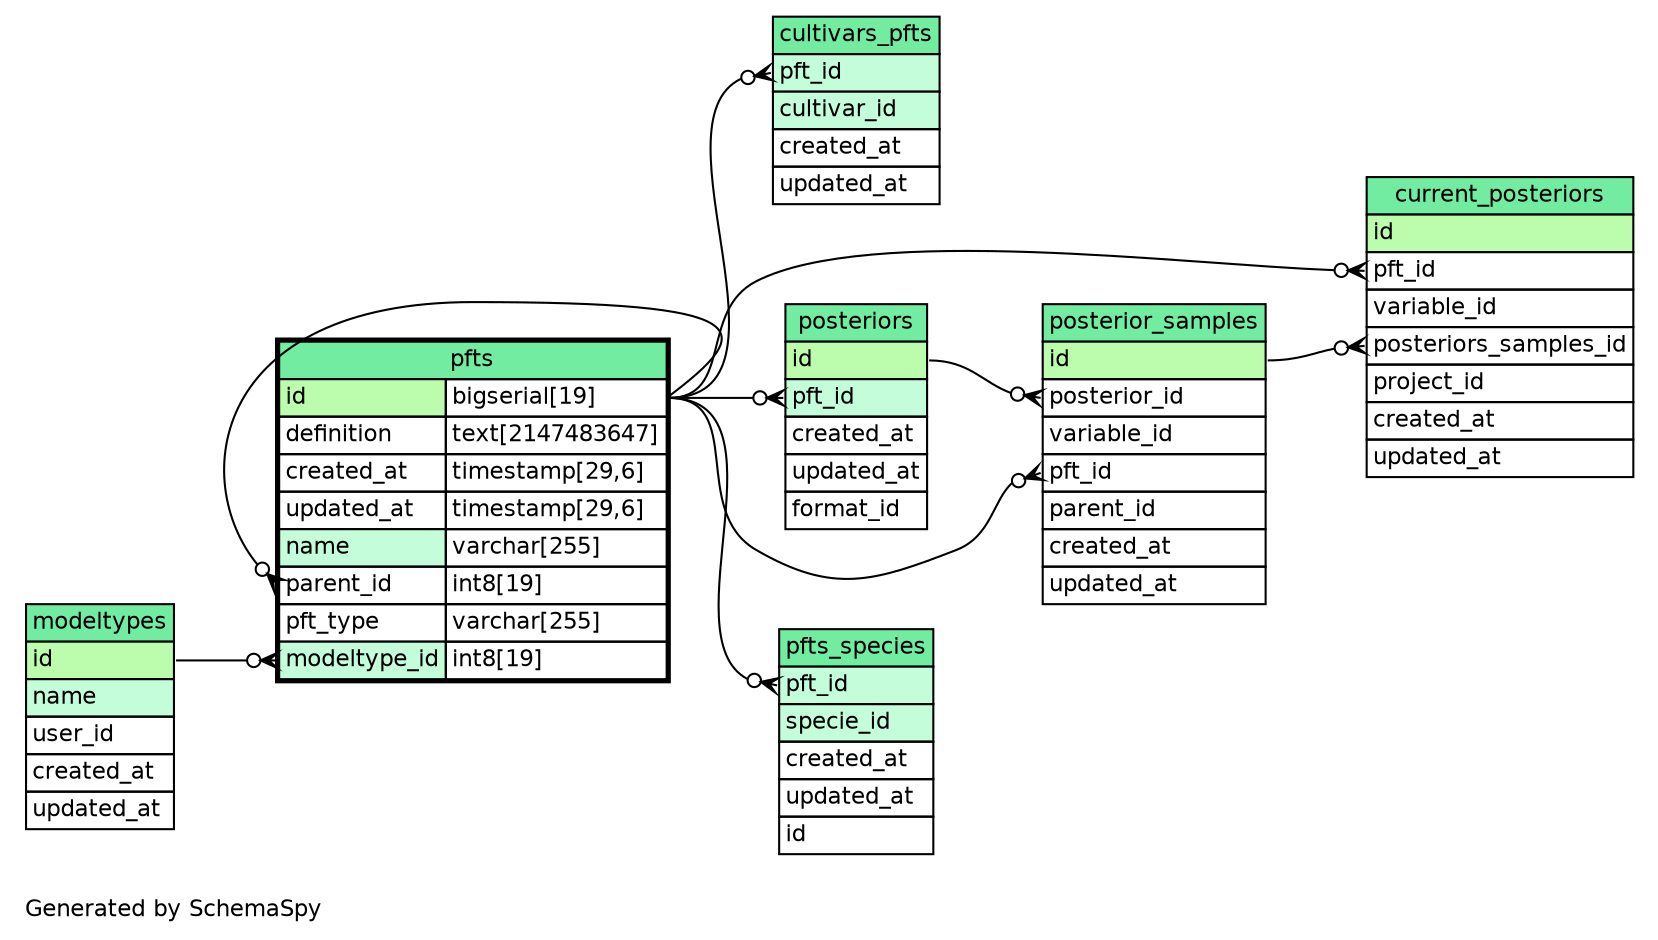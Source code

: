 // dot 2.36.0 on Mac OS X 10.10.1
// SchemaSpy rev Unknown
digraph "oneDegreeRelationshipsDiagram" {
  graph [
    rankdir="RL"
    bgcolor="#ffffff"
    label="\nGenerated by SchemaSpy"
    labeljust="l"
    nodesep="0.18"
    ranksep="0.46"
    fontname="Helvetica"
    fontsize="11"
  ];
  node [
    fontname="Helvetica"
    fontsize="11"
    shape="plaintext"
  ];
  edge [
    arrowsize="0.8"
  ];
  "cultivars_pfts":"pft_id":w -> "pfts":"id.type":e [arrowhead=none dir=back arrowtail=crowodot];
  "current_posteriors":"pft_id":w -> "pfts":"id.type":e [arrowhead=none dir=back arrowtail=crowodot];
  "current_posteriors":"posteriors_samples_id":w -> "posterior_samples":"id":e [arrowhead=none dir=back arrowtail=crowodot];
  "pfts":"modeltype_id":w -> "modeltypes":"id":e [arrowhead=none dir=back arrowtail=crowodot];
  "pfts":"parent_id":w -> "pfts":"id.type":e [arrowhead=none dir=back arrowtail=crowodot];
  "pfts_species":"pft_id":w -> "pfts":"id.type":e [arrowhead=none dir=back arrowtail=crowodot];
  "posterior_samples":"pft_id":w -> "pfts":"id.type":e [arrowhead=none dir=back arrowtail=crowodot];
  "posterior_samples":"posterior_id":w -> "posteriors":"id":e [arrowhead=none dir=back arrowtail=crowodot];
  "posteriors":"pft_id":w -> "pfts":"id.type":e [arrowhead=none dir=back arrowtail=crowodot];
  "cultivars_pfts" [
    label=<
    <TABLE BORDER="0" CELLBORDER="1" CELLSPACING="0" BGCOLOR="#FFFFFF">
      <TR><TD COLSPAN="4" BGCOLOR="#72ECA1" ALIGN="CENTER">cultivars_pfts</TD></TR>
      <TR><TD PORT="pft_id" COLSPAN="4" BGCOLOR="#c4fdda !important" ALIGN="LEFT">pft_id</TD></TR>
      <TR><TD PORT="cultivar_id" COLSPAN="4" BGCOLOR="#c4fdda !important" ALIGN="LEFT">cultivar_id</TD></TR>
      <TR><TD PORT="created_at" COLSPAN="4" ALIGN="LEFT">created_at</TD></TR>
      <TR><TD PORT="updated_at" COLSPAN="4" ALIGN="LEFT">updated_at</TD></TR>
    </TABLE>>
    URL="cultivars_pfts.html"
    tooltip="cultivars_pfts"
  ];
  "current_posteriors" [
    label=<
    <TABLE BORDER="0" CELLBORDER="1" CELLSPACING="0" BGCOLOR="#FFFFFF">
      <TR><TD COLSPAN="4" BGCOLOR="#72ECA1" ALIGN="CENTER">current_posteriors</TD></TR>
      <TR><TD PORT="id" COLSPAN="4" BGCOLOR="#bcfdad !important" ALIGN="LEFT">id</TD></TR>
      <TR><TD PORT="pft_id" COLSPAN="4" ALIGN="LEFT">pft_id</TD></TR>
      <TR><TD PORT="variable_id" COLSPAN="4" ALIGN="LEFT">variable_id</TD></TR>
      <TR><TD PORT="posteriors_samples_id" COLSPAN="4" ALIGN="LEFT">posteriors_samples_id</TD></TR>
      <TR><TD PORT="project_id" COLSPAN="4" ALIGN="LEFT">project_id</TD></TR>
      <TR><TD PORT="created_at" COLSPAN="4" ALIGN="LEFT">created_at</TD></TR>
      <TR><TD PORT="updated_at" COLSPAN="4" ALIGN="LEFT">updated_at</TD></TR>
    </TABLE>>
    URL="current_posteriors.html"
    tooltip="current_posteriors"
  ];
  "modeltypes" [
    label=<
    <TABLE BORDER="0" CELLBORDER="1" CELLSPACING="0" BGCOLOR="#FFFFFF">
      <TR><TD COLSPAN="4" BGCOLOR="#72ECA1" ALIGN="CENTER">modeltypes</TD></TR>
      <TR><TD PORT="id" COLSPAN="4" BGCOLOR="#bcfdad !important" ALIGN="LEFT">id</TD></TR>
      <TR><TD PORT="name" COLSPAN="4" BGCOLOR="#c4fdda !important" ALIGN="LEFT">name</TD></TR>
      <TR><TD PORT="user_id" COLSPAN="4" ALIGN="LEFT">user_id</TD></TR>
      <TR><TD PORT="created_at" COLSPAN="4" ALIGN="LEFT">created_at</TD></TR>
      <TR><TD PORT="updated_at" COLSPAN="4" ALIGN="LEFT">updated_at</TD></TR>
    </TABLE>>
    URL="modeltypes.html"
    tooltip="modeltypes"
  ];
  "pfts" [
    label=<
    <TABLE BORDER="2" CELLBORDER="1" CELLSPACING="0" BGCOLOR="#FFFFFF">
      <TR><TD COLSPAN="4" BGCOLOR="#72ECA1" ALIGN="CENTER">pfts</TD></TR>
      <TR><TD PORT="id" COLSPAN="3" BGCOLOR="#bcfdad !important" ALIGN="LEFT">id</TD><TD PORT="id.type" ALIGN="LEFT">bigserial[19]</TD></TR>
      <TR><TD PORT="definition" COLSPAN="3" ALIGN="LEFT">definition</TD><TD PORT="definition.type" ALIGN="LEFT">text[2147483647]</TD></TR>
      <TR><TD PORT="created_at" COLSPAN="3" ALIGN="LEFT">created_at</TD><TD PORT="created_at.type" ALIGN="LEFT">timestamp[29,6]</TD></TR>
      <TR><TD PORT="updated_at" COLSPAN="3" ALIGN="LEFT">updated_at</TD><TD PORT="updated_at.type" ALIGN="LEFT">timestamp[29,6]</TD></TR>
      <TR><TD PORT="name" COLSPAN="3" BGCOLOR="#c4fdda !important" ALIGN="LEFT">name</TD><TD PORT="name.type" ALIGN="LEFT">varchar[255]</TD></TR>
      <TR><TD PORT="parent_id" COLSPAN="3" ALIGN="LEFT">parent_id</TD><TD PORT="parent_id.type" ALIGN="LEFT">int8[19]</TD></TR>
      <TR><TD PORT="pft_type" COLSPAN="3" ALIGN="LEFT">pft_type</TD><TD PORT="pft_type.type" ALIGN="LEFT">varchar[255]</TD></TR>
      <TR><TD PORT="modeltype_id" COLSPAN="3" BGCOLOR="#c4fdda !important" ALIGN="LEFT">modeltype_id</TD><TD PORT="modeltype_id.type" ALIGN="LEFT">int8[19]</TD></TR>
    </TABLE>>
    URL="pfts.html"
    tooltip="pfts"
  ];
  "pfts_species" [
    label=<
    <TABLE BORDER="0" CELLBORDER="1" CELLSPACING="0" BGCOLOR="#FFFFFF">
      <TR><TD COLSPAN="4" BGCOLOR="#72ECA1" ALIGN="CENTER">pfts_species</TD></TR>
      <TR><TD PORT="pft_id" COLSPAN="4" BGCOLOR="#c4fdda !important" ALIGN="LEFT">pft_id</TD></TR>
      <TR><TD PORT="specie_id" COLSPAN="4" BGCOLOR="#c4fdda !important" ALIGN="LEFT">specie_id</TD></TR>
      <TR><TD PORT="created_at" COLSPAN="4" ALIGN="LEFT">created_at</TD></TR>
      <TR><TD PORT="updated_at" COLSPAN="4" ALIGN="LEFT">updated_at</TD></TR>
      <TR><TD PORT="id" COLSPAN="4" ALIGN="LEFT">id</TD></TR>
    </TABLE>>
    URL="pfts_species.html"
    tooltip="pfts_species"
  ];
  "posterior_samples" [
    label=<
    <TABLE BORDER="0" CELLBORDER="1" CELLSPACING="0" BGCOLOR="#FFFFFF">
      <TR><TD COLSPAN="4" BGCOLOR="#72ECA1" ALIGN="CENTER">posterior_samples</TD></TR>
      <TR><TD PORT="id" COLSPAN="4" BGCOLOR="#bcfdad !important" ALIGN="LEFT">id</TD></TR>
      <TR><TD PORT="posterior_id" COLSPAN="4" ALIGN="LEFT">posterior_id</TD></TR>
      <TR><TD PORT="variable_id" COLSPAN="4" ALIGN="LEFT">variable_id</TD></TR>
      <TR><TD PORT="pft_id" COLSPAN="4" ALIGN="LEFT">pft_id</TD></TR>
      <TR><TD PORT="parent_id" COLSPAN="4" ALIGN="LEFT">parent_id</TD></TR>
      <TR><TD PORT="created_at" COLSPAN="4" ALIGN="LEFT">created_at</TD></TR>
      <TR><TD PORT="updated_at" COLSPAN="4" ALIGN="LEFT">updated_at</TD></TR>
    </TABLE>>
    URL="posterior_samples.html"
    tooltip="posterior_samples"
  ];
  "posteriors" [
    label=<
    <TABLE BORDER="0" CELLBORDER="1" CELLSPACING="0" BGCOLOR="#FFFFFF">
      <TR><TD COLSPAN="4" BGCOLOR="#72ECA1" ALIGN="CENTER">posteriors</TD></TR>
      <TR><TD PORT="id" COLSPAN="4" BGCOLOR="#bcfdad !important" ALIGN="LEFT">id</TD></TR>
      <TR><TD PORT="pft_id" COLSPAN="4" BGCOLOR="#c4fdda !important" ALIGN="LEFT">pft_id</TD></TR>
      <TR><TD PORT="created_at" COLSPAN="4" ALIGN="LEFT">created_at</TD></TR>
      <TR><TD PORT="updated_at" COLSPAN="4" ALIGN="LEFT">updated_at</TD></TR>
      <TR><TD PORT="format_id" COLSPAN="4" ALIGN="LEFT">format_id</TD></TR>
    </TABLE>>
    URL="posteriors.html"
    tooltip="posteriors"
  ];
}
